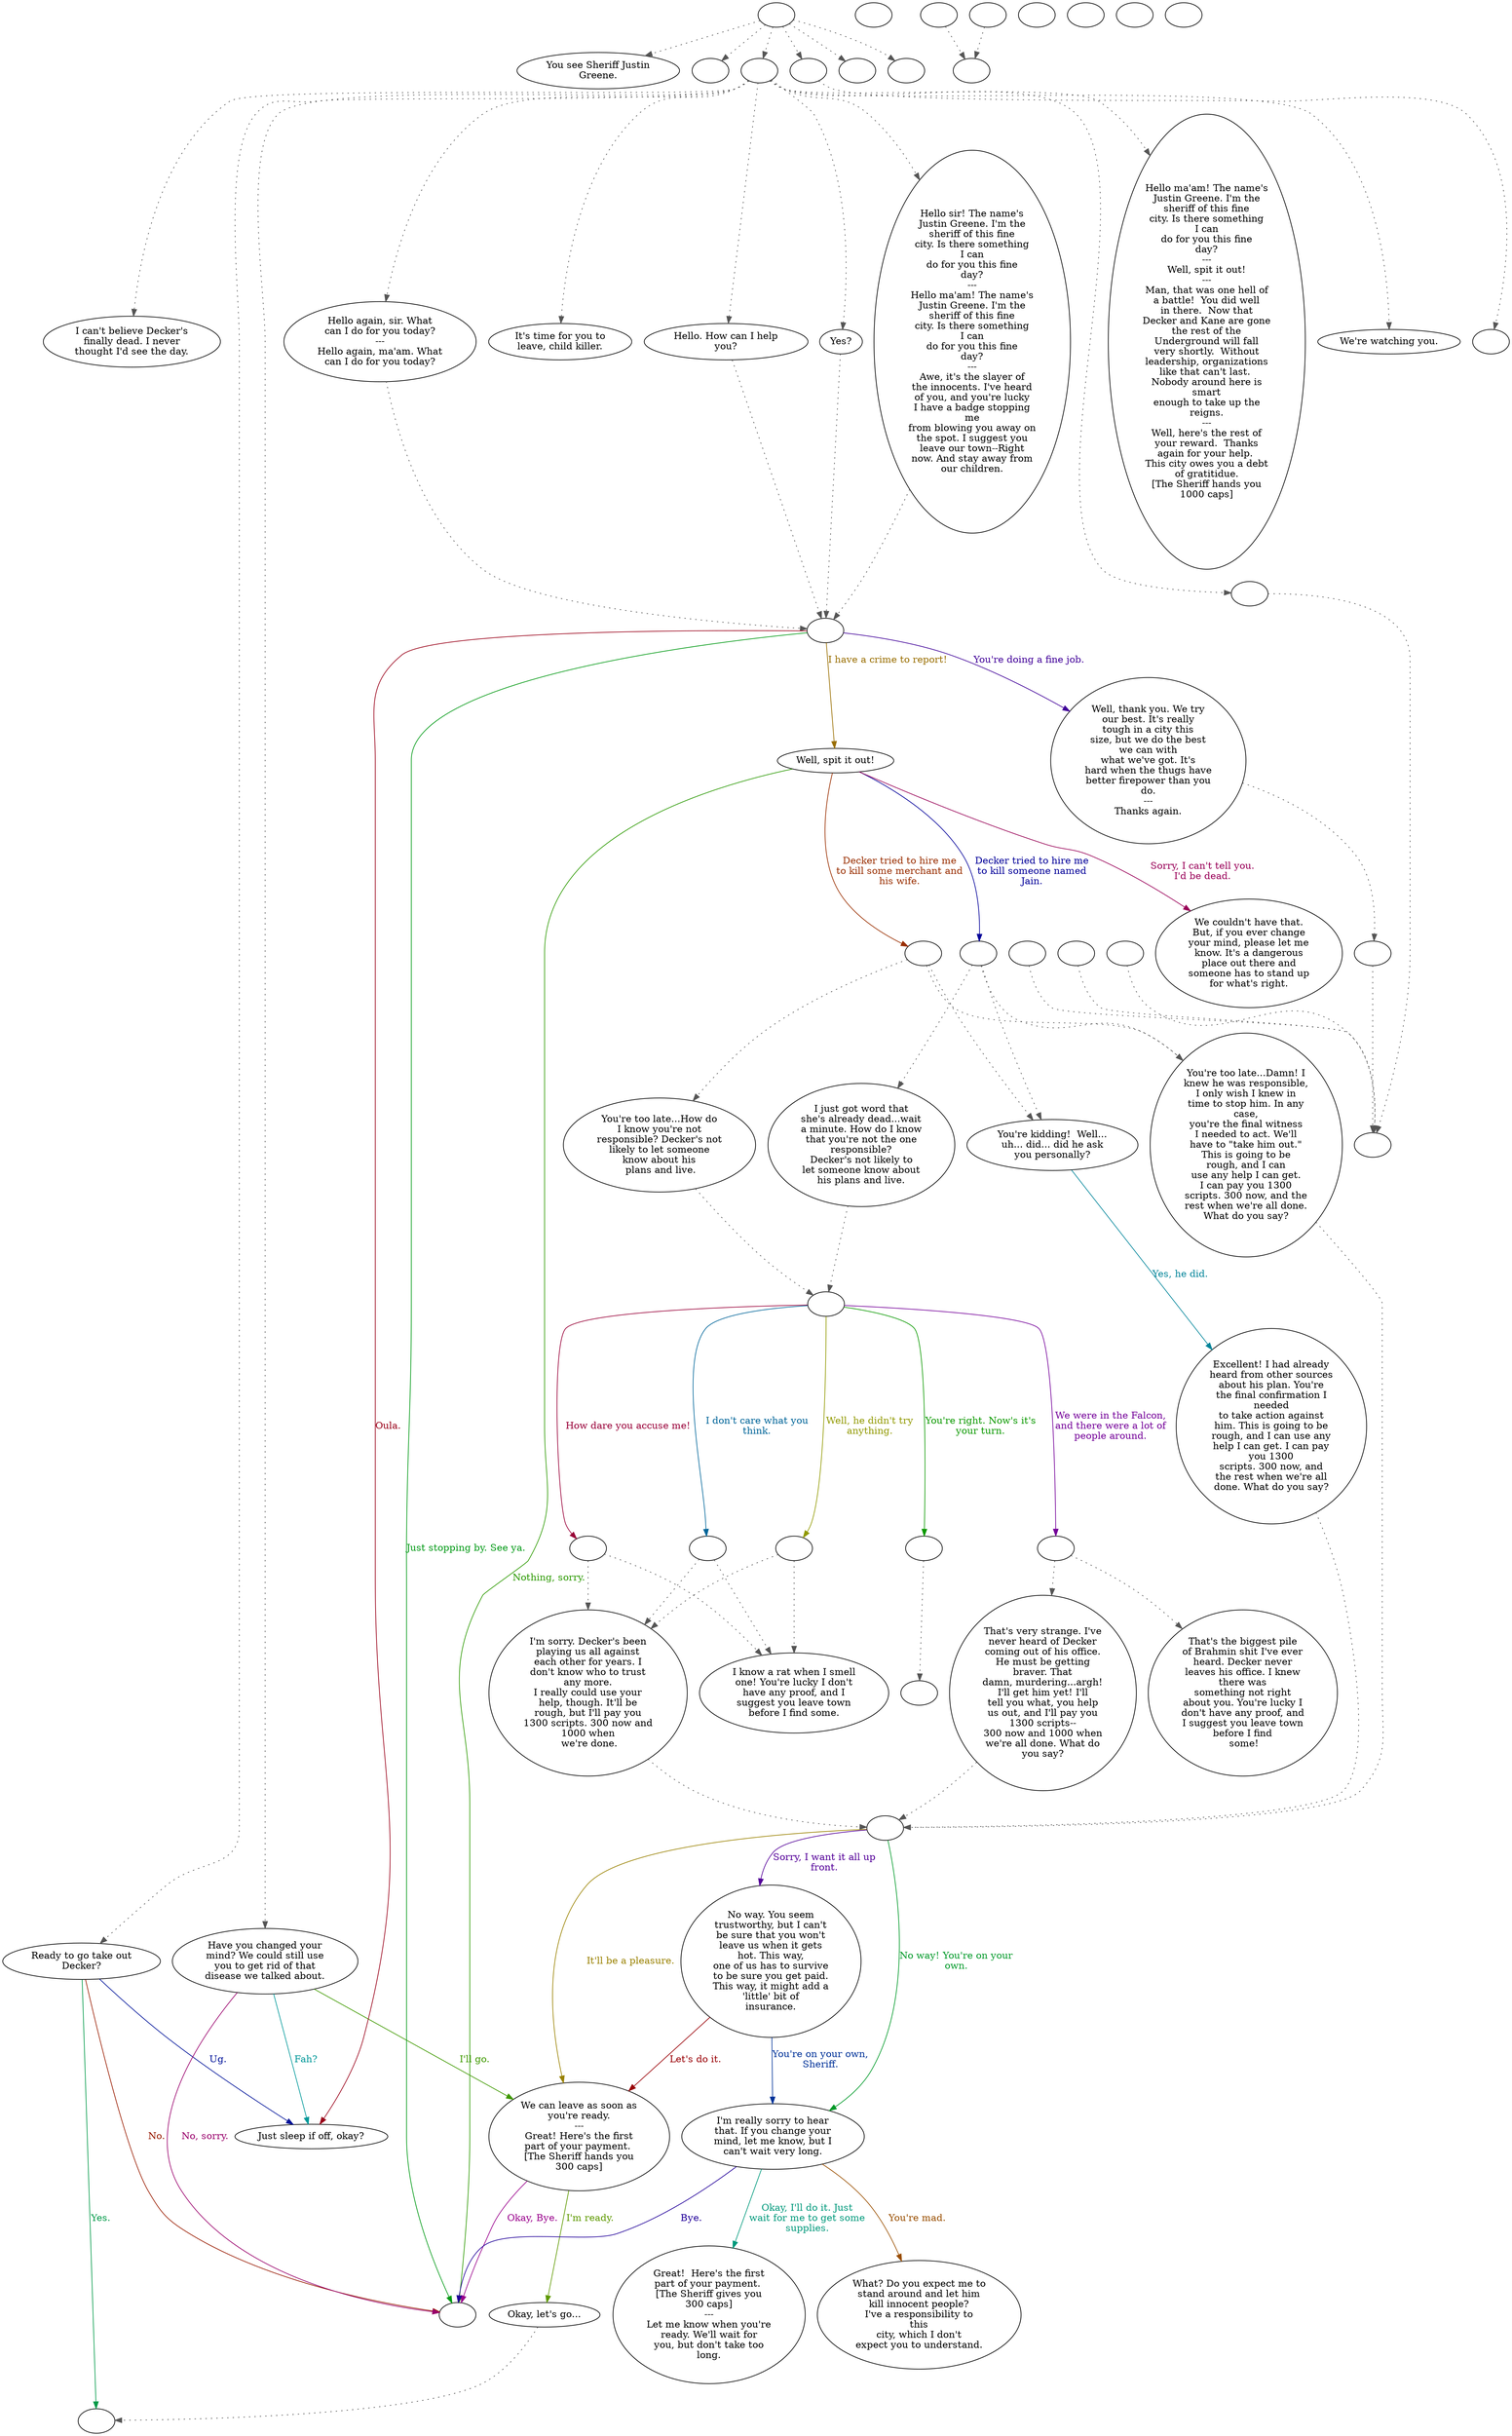 digraph JUSTIN {
  "start" [style=filled       fillcolor="#FFFFFF"       color="#000000"]
  "start" -> "look_at_p_proc" [style=dotted color="#555555"]
  "start" -> "pickup_p_proc" [style=dotted color="#555555"]
  "start" -> "talk_p_proc" [style=dotted color="#555555"]
  "start" -> "critter_p_proc" [style=dotted color="#555555"]
  "start" -> "destroy_p_proc" [style=dotted color="#555555"]
  "start" -> "combat_p_proc" [style=dotted color="#555555"]
  "start" [label=""]
  "combat" [style=filled       fillcolor="#FFFFFF"       color="#000000"]
  "combat" [label=""]
  "critter_p_proc" [style=filled       fillcolor="#FFFFFF"       color="#000000"]
  "critter_p_proc" -> "GoToDecker" [style=dotted color="#555555"]
  "critter_p_proc" [label=""]
  "pickup_p_proc" [style=filled       fillcolor="#FFFFFF"       color="#000000"]
  "pickup_p_proc" [label=""]
  "talk_p_proc" [style=filled       fillcolor="#FFFFFF"       color="#000000"]
  "talk_p_proc" -> "get_reaction" [style=dotted color="#555555"]
  "talk_p_proc" -> "Justin35" [style=dotted color="#555555"]
  "talk_p_proc" -> "Justin29" [style=dotted color="#555555"]
  "talk_p_proc" -> "Justin27" [style=dotted color="#555555"]
  "talk_p_proc" -> "Justin26" [style=dotted color="#555555"]
  "talk_p_proc" -> "Justin28" [style=dotted color="#555555"]
  "talk_p_proc" -> "Justin00" [style=dotted color="#555555"]
  "talk_p_proc" -> "Justin03" [style=dotted color="#555555"]
  "talk_p_proc" -> "Justin31" [style=dotted color="#555555"]
  "talk_p_proc" -> "Justin32" [style=dotted color="#555555"]
  "talk_p_proc" -> "Justin33" [style=dotted color="#555555"]
  "talk_p_proc" [label=""]
  "destroy_p_proc" [style=filled       fillcolor="#FFFFFF"       color="#000000"]
  "destroy_p_proc" [label=""]
  "look_at_p_proc" [style=filled       fillcolor="#FFFFFF"       color="#000000"]
  "look_at_p_proc" [label="You see Sheriff Justin\nGreene."]
  "combat_p_proc" [style=filled       fillcolor="#FFFFFF"       color="#000000"]
  "combat_p_proc" [label=""]
  "damage_p_proc" [style=filled       fillcolor="#FFFFFF"       color="#000000"]
  "damage_p_proc" [label=""]
  "Justin00" [style=filled       fillcolor="#FFFFFF"       color="#000000"]
  "Justin00" -> "Justin30" [style=dotted color="#555555"]
  "Justin00" [label="Hello sir! The name's\nJustin Greene. I'm the\nsheriff of this fine\ncity. Is there something\nI can\ndo for you this fine\nday?\n---\nHello ma'am! The name's\nJustin Greene. I'm the\nsheriff of this fine\ncity. Is there something\nI can\ndo for you this fine\nday?\n---\nAwe, it's the slayer of\nthe innocents. I've heard\nof you, and you're lucky\nI have a badge stopping\nme\nfrom blowing you away on\nthe spot. I suggest you\nleave our town--Right\nnow. And stay away from\nour children."]
  "Justin01" [style=filled       fillcolor="#FFFFFF"       color="#000000"]
  "Justin01" [label="Well, spit it out!"]
  "Justin01" -> "Justin01a" [label="Decker tried to hire me\nto kill some merchant and\nhis wife." color="#992E00" fontcolor="#992E00"]
  "Justin01" -> "Justin01b" [label="Decker tried to hire me\nto kill someone named\nJain." color="#020099" fontcolor="#020099"]
  "Justin01" -> "JustinEnd" [label="Nothing, sorry." color="#2B9900" fontcolor="#2B9900"]
  "Justin01" -> "Justin04" [label="Sorry, I can't tell you.\nI'd be dead." color="#990058" fontcolor="#990058"]
  "Justin01a" [style=filled       fillcolor="#FFFFFF"       color="#000000"]
  "Justin01a" -> "Justin05a" [style=dotted color="#555555"]
  "Justin01a" -> "Justin06" [style=dotted color="#555555"]
  "Justin01a" -> "Justin07" [style=dotted color="#555555"]
  "Justin01a" [label=""]
  "Justin01b" [style=filled       fillcolor="#FFFFFF"       color="#000000"]
  "Justin01b" -> "Justin05a" [style=dotted color="#555555"]
  "Justin01b" -> "Justin06" [style=dotted color="#555555"]
  "Justin01b" -> "Justin08" [style=dotted color="#555555"]
  "Justin01b" [label=""]
  "Justin02" [style=filled       fillcolor="#FFFFFF"       color="#000000"]
  "Justin02" -> "UpReact" [style=dotted color="#555555"]
  "Justin02" [label="Well, thank you. We try\nour best. It's really\ntough in a city this\nsize, but we do the best\nwe can with\nwhat we've got. It's\nhard when the thugs have\nbetter firepower than you\ndo.\n---\nThanks again."]
  "Justin03" [style=filled       fillcolor="#FFFFFF"       color="#000000"]
  "Justin03" [label="It's time for you to\nleave, child killer."]
  "Justin04" [style=filled       fillcolor="#FFFFFF"       color="#000000"]
  "Justin04" [label="We couldn't have that.\nBut, if you ever change\nyour mind, please let me\nknow. It's a dangerous\nplace out there and\nsomeone has to stand up\nfor what's right."]
  "Justin05a" [style=filled       fillcolor="#FFFFFF"       color="#000000"]
  "Justin05a" [label="You're kidding!  Well...\nuh... did... did he ask\nyou personally?"]
  "Justin05a" -> "Justin05b" [label="Yes, he did." color="#008499" fontcolor="#008499"]
  "Justin05b" [style=filled       fillcolor="#FFFFFF"       color="#000000"]
  "Justin05b" -> "Justin09" [style=dotted color="#555555"]
  "Justin05b" [label="Excellent! I had already\nheard from other sources\nabout his plan. You're\nthe final confirmation I\nneeded\nto take action against\nhim. This is going to be\nrough, and I can use any\nhelp I can get. I can pay\nyou 1300\nscripts. 300 now, and\nthe rest when we're all\ndone. What do you say?"]
  "Justin06" [style=filled       fillcolor="#FFFFFF"       color="#000000"]
  "Justin06" -> "Justin09" [style=dotted color="#555555"]
  "Justin06" [label="You're too late...Damn! I\nknew he was responsible,\nI only wish I knew in\ntime to stop him. In any\ncase,\nyou're the final witness\nI needed to act. We'll\nhave to \"take him out.\"\nThis is going to be\nrough, and I can\nuse any help I can get.\nI can pay you 1300\nscripts. 300 now, and the\nrest when we're all done.\nWhat do you say?"]
  "Justin07" [style=filled       fillcolor="#FFFFFF"       color="#000000"]
  "Justin07" -> "Justin15" [style=dotted color="#555555"]
  "Justin07" [label="You're too late...How do\nI know you're not\nresponsible? Decker's not\nlikely to let someone\nknow about his\n plans and live."]
  "Justin08" [style=filled       fillcolor="#FFFFFF"       color="#000000"]
  "Justin08" -> "Justin15" [style=dotted color="#555555"]
  "Justin08" [label="I just got word that\nshe's already dead...wait\na minute. How do I know\nthat you're not the one\nresponsible?\nDecker's not likely to\nlet someone know about\nhis plans and live."]
  "Justin09" [style=filled       fillcolor="#FFFFFF"       color="#000000"]
  "Justin09" [label=""]
  "Justin09" -> "Justin11" [label="It'll be a pleasure." color="#998100" fontcolor="#998100"]
  "Justin09" -> "Justin10" [label="Sorry, I want it all up\nfront." color="#540099" fontcolor="#540099"]
  "Justin09" -> "Justin12" [label="No way! You're on your\nown." color="#009928" fontcolor="#009928"]
  "Justin10" [style=filled       fillcolor="#FFFFFF"       color="#000000"]
  "Justin10" [label="No way. You seem\ntrustworthy, but I can't\nbe sure that you won't\nleave us when it gets\nhot. This way,\none of us has to survive\nto be sure you get paid.\nThis way, it might add a\n'little' bit of\ninsurance."]
  "Justin10" -> "Justin11" [label="Let's do it." color="#990005" fontcolor="#990005"]
  "Justin10" -> "Justin12" [label="You're on your own,\nSheriff." color="#003299" fontcolor="#003299"]
  "Justin11" [style=filled       fillcolor="#FFFFFF"       color="#000000"]
  "Justin11" [label="We can leave as soon as\nyou're ready.\n---\nGreat! Here's the first\npart of your payment. \n[The Sheriff hands you\n300 caps]"]
  "Justin11" -> "Justin20" [label="I'm ready." color="#5E9900" fontcolor="#5E9900"]
  "Justin11" -> "JustinEnd" [label="Okay, Bye." color="#99008B" fontcolor="#99008B"]
  "Justin12" [style=filled       fillcolor="#FFFFFF"       color="#000000"]
  "Justin12" [label="I'm really sorry to hear\nthat. If you change your\nmind, let me know, but I\ncan't wait very long."]
  "Justin12" -> "Justin13" [label="Okay, I'll do it. Just\nwait for me to get some\nsupplies." color="#00997B" fontcolor="#00997B"]
  "Justin12" -> "Justin14" [label="You're mad." color="#994E00" fontcolor="#994E00"]
  "Justin12" -> "JustinEnd" [label="Bye." color="#210099" fontcolor="#210099"]
  "Justin13" [style=filled       fillcolor="#FFFFFF"       color="#000000"]
  "Justin13" [label="Great!  Here's the first\npart of your payment. \n[The Sheriff gives you\n300 caps]\n---\nLet me know when you're\nready. We'll wait for\nyou, but don't take too\nlong."]
  "Justin14" [style=filled       fillcolor="#FFFFFF"       color="#000000"]
  "Justin14" [label="What? Do you expect me to\nstand around and let him\nkill innocent people?\nI've a responsibility to\nthis\ncity, which I don't\nexpect you to understand."]
  "Justin15" [style=filled       fillcolor="#FFFFFF"       color="#000000"]
  "Justin15" [label=""]
  "Justin15" -> "JustinCombat" [label="You're right. Now's it's\nyour turn." color="#0B9900" fontcolor="#0B9900"]
  "Justin15" -> "Justin15a" [label="How dare you accuse me!" color="#990038" fontcolor="#990038"]
  "Justin15" -> "Justin15b" [label="I don't care what you\nthink." color="#006599" fontcolor="#006599"]
  "Justin15" -> "Justin15c" [label="Well, he didn't try\nanything." color="#919900" fontcolor="#919900"]
  "Justin15" -> "Justin15d" [label="We were in the Falcon,\nand there were a lot of\npeople around." color="#740099" fontcolor="#740099"]
  "Justin15a" [style=filled       fillcolor="#FFFFFF"       color="#000000"]
  "Justin15a" -> "Justin16" [style=dotted color="#555555"]
  "Justin15a" -> "Justin17" [style=dotted color="#555555"]
  "Justin15a" [label=""]
  "Justin15b" [style=filled       fillcolor="#FFFFFF"       color="#000000"]
  "Justin15b" -> "Justin16" [style=dotted color="#555555"]
  "Justin15b" -> "Justin17" [style=dotted color="#555555"]
  "Justin15b" [label=""]
  "Justin15c" [style=filled       fillcolor="#FFFFFF"       color="#000000"]
  "Justin15c" -> "Justin16" [style=dotted color="#555555"]
  "Justin15c" -> "Justin17" [style=dotted color="#555555"]
  "Justin15c" [label=""]
  "Justin15d" [style=filled       fillcolor="#FFFFFF"       color="#000000"]
  "Justin15d" -> "Justin18" [style=dotted color="#555555"]
  "Justin15d" -> "Justin19" [style=dotted color="#555555"]
  "Justin15d" [label=""]
  "Justin16" [style=filled       fillcolor="#FFFFFF"       color="#000000"]
  "Justin16" -> "Justin09" [style=dotted color="#555555"]
  "Justin16" [label="I'm sorry. Decker's been\nplaying us all against\neach other for years. I\ndon't know who to trust\nany more.\nI really could use your\nhelp, though. It'll be\nrough, but I'll pay you\n1300 scripts. 300 now and\n1000 when\n we're done."]
  "Justin17" [style=filled       fillcolor="#FFFFFF"       color="#000000"]
  "Justin17" [label="I know a rat when I smell\none! You're lucky I don't\nhave any proof, and I\nsuggest you leave town\nbefore I find some."]
  "Justin18" [style=filled       fillcolor="#FFFFFF"       color="#000000"]
  "Justin18" -> "Justin09" [style=dotted color="#555555"]
  "Justin18" [label="That's very strange. I've\nnever heard of Decker\ncoming out of his office.\nHe must be getting\nbraver. That\ndamn, murdering...argh!\nI'll get him yet! I'll\ntell you what, you help\nus out, and I'll pay you\n1300 scripts--\n300 now and 1000 when\nwe're all done. What do\nyou say?"]
  "Justin19" [style=filled       fillcolor="#FFFFFF"       color="#000000"]
  "Justin19" [label="That's the biggest pile\nof Brahmin shit I've ever\nheard. Decker never\nleaves his office. I knew\nthere was\nsomething not right\nabout you. You're lucky I\ndon't have any proof, and\nI suggest you leave town\nbefore I find\n some!"]
  "Justin20" [style=filled       fillcolor="#FFFFFF"       color="#000000"]
  "Justin20" -> "JustinTravel" [style=dotted color="#555555"]
  "Justin20" [label="Okay, let's go..."]
  "Justin26" [style=filled       fillcolor="#FFFFFF"       color="#000000"]
  "Justin26" [label="Ready to go take out\nDecker?"]
  "Justin26" -> "JustinTravel" [label="Yes." color="#009947" fontcolor="#009947"]
  "Justin26" -> "JustinEnd" [label="No." color="#991B00" fontcolor="#991B00"]
  "Justin26" -> "Justin34" [label="Ug." color="#001299" fontcolor="#001299"]
  "Justin27" [style=filled       fillcolor="#FFFFFF"       color="#000000"]
  "Justin27" [label="I can't believe Decker's\nfinally dead. I never\nthought I'd see the day."]
  "Justin28" [style=filled       fillcolor="#FFFFFF"       color="#000000"]
  "Justin28" [label="Have you changed your\nmind? We could still use\nyou to get rid of that\ndisease we talked about."]
  "Justin28" -> "Justin11" [label="I'll go." color="#3F9900" fontcolor="#3F9900"]
  "Justin28" -> "JustinEnd" [label="No, sorry." color="#99006B" fontcolor="#99006B"]
  "Justin28" -> "Justin34" [label="Fah?" color="#009899" fontcolor="#009899"]
  "Justin29" [style=filled       fillcolor="#FFFFFF"       color="#000000"]
  "Justin29" [label="We're watching you."]
  "Justin30" [style=filled       fillcolor="#FFFFFF"       color="#000000"]
  "Justin30" [label=""]
  "Justin30" -> "Justin01" [label="I have a crime to report!" color="#996E00" fontcolor="#996E00"]
  "Justin30" -> "Justin02" [label="You're doing a fine job." color="#410099" fontcolor="#410099"]
  "Justin30" -> "JustinEnd" [label="Just stopping by. See ya." color="#009914" fontcolor="#009914"]
  "Justin30" -> "Justin34" [label="Oula." color="#990018" fontcolor="#990018"]
  "Justin31" [style=filled       fillcolor="#FFFFFF"       color="#000000"]
  "Justin31" -> "Justin30" [style=dotted color="#555555"]
  "Justin31" [label="Hello again, sir. What\ncan I do for you today?\n---\nHello again, ma'am. What\ncan I do for you today?"]
  "Justin32" [style=filled       fillcolor="#FFFFFF"       color="#000000"]
  "Justin32" -> "Justin30" [style=dotted color="#555555"]
  "Justin32" [label="Hello. How can I help\nyou?"]
  "Justin33" [style=filled       fillcolor="#FFFFFF"       color="#000000"]
  "Justin33" -> "Justin30" [style=dotted color="#555555"]
  "Justin33" [label="Yes?"]
  "Justin34" [style=filled       fillcolor="#FFFFFF"       color="#000000"]
  "Justin34" [label="Just sleep if off, okay?"]
  "Justin35" [style=filled       fillcolor="#FFFFFF"       color="#000000"]
  "Justin35" [label="Hello ma'am! The name's\nJustin Greene. I'm the\nsheriff of this fine\ncity. Is there something\nI can\ndo for you this fine\nday?\n---\nWell, spit it out!\n---\nMan, that was one hell of\na battle!  You did well\nin there.  Now that\nDecker and Kane are gone\nthe rest of the\nUnderground will fall\nvery shortly.  Without\nleadership, organizations\nlike that can't last. \nNobody around here is\nsmart\nenough to take up the\nreigns.\n---\nWell, here's the rest of\nyour reward.  Thanks\nagain for your help. \nThis city owes you a debt\nof gratitidue.\n[The Sheriff hands you\n1000 caps]"]
  "JustinEnd" [style=filled       fillcolor="#FFFFFF"       color="#000000"]
  "JustinEnd" [label=""]
  "JustinCombat" [style=filled       fillcolor="#FFFFFF"       color="#000000"]
  "JustinCombat" -> "combat" [style=dotted color="#555555"]
  "JustinCombat" [label=""]
  "JustinTravel" [style=filled       fillcolor="#FFFFFF"       color="#000000"]
  "JustinTravel" [label=""]
  "GoToDecker" [style=filled       fillcolor="#FFFFFF"       color="#000000"]
  "GoToDecker" [label=""]
  "get_reaction" [style=filled       fillcolor="#FFFFFF"       color="#000000"]
  "get_reaction" -> "ReactToLevel" [style=dotted color="#555555"]
  "get_reaction" [label=""]
  "ReactToLevel" [style=filled       fillcolor="#FFFFFF"       color="#000000"]
  "ReactToLevel" [label=""]
  "LevelToReact" [style=filled       fillcolor="#FFFFFF"       color="#000000"]
  "LevelToReact" [label=""]
  "UpReact" [style=filled       fillcolor="#FFFFFF"       color="#000000"]
  "UpReact" -> "ReactToLevel" [style=dotted color="#555555"]
  "UpReact" [label=""]
  "DownReact" [style=filled       fillcolor="#FFFFFF"       color="#000000"]
  "DownReact" -> "ReactToLevel" [style=dotted color="#555555"]
  "DownReact" [label=""]
  "BottomReact" [style=filled       fillcolor="#FFFFFF"       color="#000000"]
  "BottomReact" [label=""]
  "TopReact" [style=filled       fillcolor="#FFFFFF"       color="#000000"]
  "TopReact" [label=""]
  "BigUpReact" [style=filled       fillcolor="#FFFFFF"       color="#000000"]
  "BigUpReact" -> "ReactToLevel" [style=dotted color="#555555"]
  "BigUpReact" [label=""]
  "BigDownReact" [style=filled       fillcolor="#FFFFFF"       color="#000000"]
  "BigDownReact" -> "ReactToLevel" [style=dotted color="#555555"]
  "BigDownReact" [label=""]
  "UpReactLevel" [style=filled       fillcolor="#FFFFFF"       color="#000000"]
  "UpReactLevel" -> "LevelToReact" [style=dotted color="#555555"]
  "UpReactLevel" [label=""]
  "DownReactLevel" [style=filled       fillcolor="#FFFFFF"       color="#000000"]
  "DownReactLevel" -> "LevelToReact" [style=dotted color="#555555"]
  "DownReactLevel" [label=""]
  "Goodbyes" [style=filled       fillcolor="#FFFFFF"       color="#000000"]
  "Goodbyes" [label=""]
  "Justin22" [style=filled       fillcolor="#FFFFFF"       color="#000000"]
  "Justin22" [label=""]
}